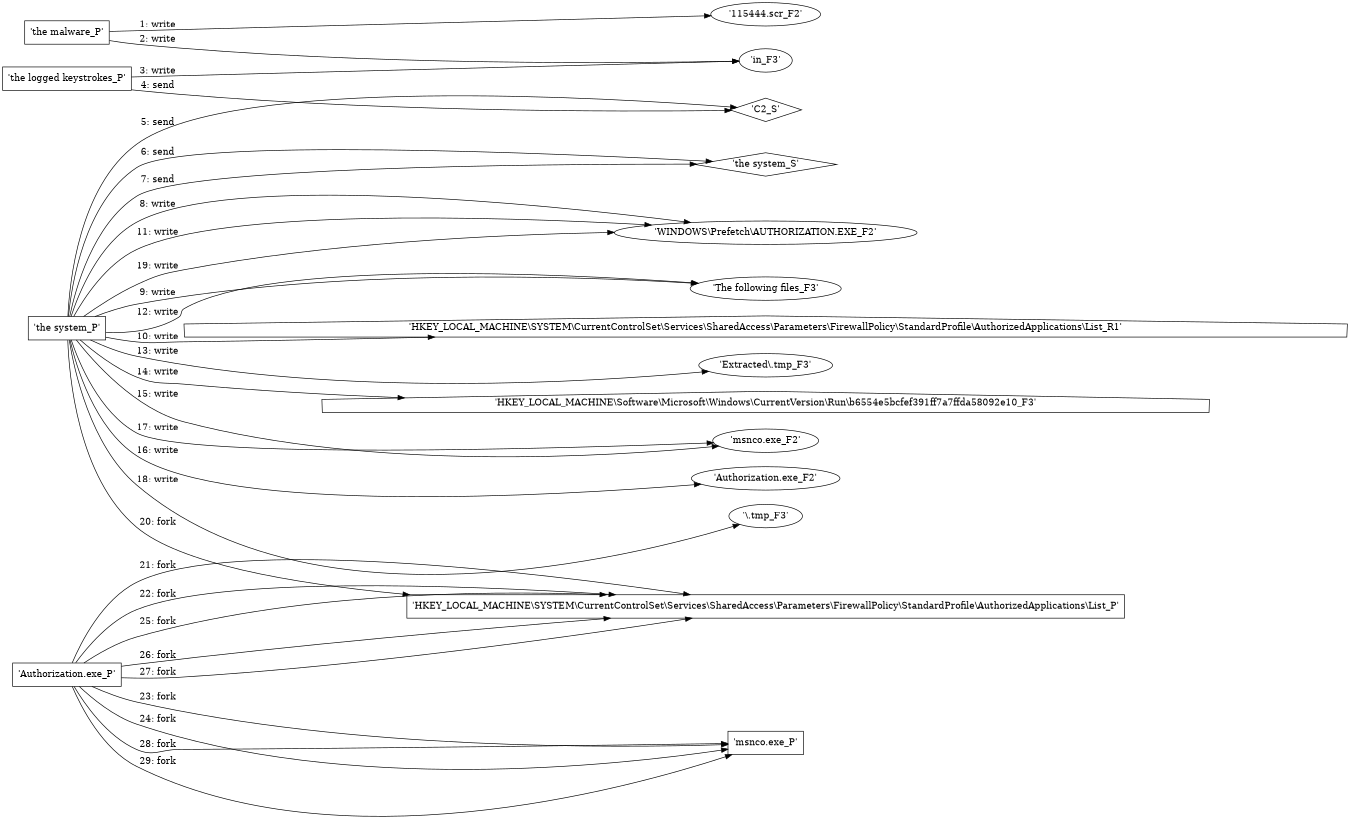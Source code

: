 digraph ".\ASG_Auto\njRAT.dot" {
rankdir="LR"
size="9"
fixedsize="false"
splines="true"
nodesep=0.3
ranksep=0
fontsize=10
overlap="scalexy"
engine= "neato"
	"'115444.scr_F2'" [node_type=file shape=ellipse]
	"'the malware_P'" [node_type=Process shape=box]
	"'the malware_P'" -> "'115444.scr_F2'" [label="1: write"]
	"'in_F3'" [node_type=file shape=ellipse]
	"'the malware_P'" [node_type=Process shape=box]
	"'the malware_P'" -> "'in_F3'" [label="2: write"]
	"'in_F3'" [node_type=file shape=ellipse]
	"'the logged keystrokes_P'" [node_type=Process shape=box]
	"'the logged keystrokes_P'" -> "'in_F3'" [label="3: write"]
	"'C2_S'" [node_type=Socket shape=diamond]
	"'the logged keystrokes_P'" [node_type=Process shape=box]
	"'the logged keystrokes_P'" -> "'C2_S'" [label="4: send"]
	"'C2_S'" [node_type=Socket shape=diamond]
	"'the system_P'" [node_type=Process shape=box]
	"'the system_P'" -> "'C2_S'" [label="5: send"]
	"'the system_S'" [node_type=Socket shape=diamond]
	"'the system_P'" [node_type=Process shape=box]
	"'the system_P'" -> "'the system_S'" [label="6: send"]
	"'the system_S'" [node_type=Socket shape=diamond]
	"'the system_P'" [node_type=Process shape=box]
	"'the system_P'" -> "'the system_S'" [label="7: send"]
	"'WINDOWS\\Prefetch\\AUTHORIZATION.EXE_F2'" [node_type=file shape=ellipse]
	"'the system_P'" [node_type=Process shape=box]
	"'the system_P'" -> "'WINDOWS\\Prefetch\\AUTHORIZATION.EXE_F2'" [label="8: write"]
	"'The following files_F3'" [node_type=file shape=ellipse]
	"'the system_P'" [node_type=Process shape=box]
	"'the system_P'" -> "'The following files_F3'" [label="9: write"]
	"'HKEY_LOCAL_MACHINE\\SYSTEM\\CurrentControlSet\\Services\\SharedAccess\\Parameters\\FirewallPolicy\\StandardProfile\\AuthorizedApplications\\List_R1'" [node_type=registry shape=house]
	"'the system_P'" [node_type=Process shape=box]
	"'the system_P'" -> "'HKEY_LOCAL_MACHINE\\SYSTEM\\CurrentControlSet\\Services\\SharedAccess\\Parameters\\FirewallPolicy\\StandardProfile\\AuthorizedApplications\\List_R1'" [label="10: write"]
	"'WINDOWS\\Prefetch\\AUTHORIZATION.EXE_F2'" [node_type=file shape=ellipse]
	"'the system_P'" [node_type=Process shape=box]
	"'the system_P'" -> "'WINDOWS\\Prefetch\\AUTHORIZATION.EXE_F2'" [label="11: write"]
	"'The following files_F3'" [node_type=file shape=ellipse]
	"'the system_P'" [node_type=Process shape=box]
	"'the system_P'" -> "'The following files_F3'" [label="12: write"]
	"'Extracted\\.tmp_F3'" [node_type=file shape=ellipse]
	"'the system_P'" [node_type=Process shape=box]
	"'the system_P'" -> "'Extracted\\.tmp_F3'" [label="13: write"]
	"'HKEY_LOCAL_MACHINE\\Software\\Microsoft\\Windows\\CurrentVersion\\Run\\b6554e5bcfef391ff7a7ffda58092e10_F3'" [node_type=registry shape=house]
	"'the system_P'" [node_type=Process shape=box]
	"'the system_P'" -> "'HKEY_LOCAL_MACHINE\\Software\\Microsoft\\Windows\\CurrentVersion\\Run\\b6554e5bcfef391ff7a7ffda58092e10_F3'" [label="14: write"]
	"'msnco.exe_F2'" [node_type=file shape=ellipse]
	"'the system_P'" [node_type=Process shape=box]
	"'the system_P'" -> "'msnco.exe_F2'" [label="15: write"]
	"'Authorization.exe_F2'" [node_type=file shape=ellipse]
	"'the system_P'" [node_type=Process shape=box]
	"'the system_P'" -> "'Authorization.exe_F2'" [label="16: write"]
	"'msnco.exe_F2'" [node_type=file shape=ellipse]
	"'the system_P'" [node_type=Process shape=box]
	"'the system_P'" -> "'msnco.exe_F2'" [label="17: write"]
	"'\\.tmp_F3'" [node_type=file shape=ellipse]
	"'the system_P'" [node_type=Process shape=box]
	"'the system_P'" -> "'\\.tmp_F3'" [label="18: write"]
	"'WINDOWS\\Prefetch\\AUTHORIZATION.EXE_F2'" [node_type=file shape=ellipse]
	"'the system_P'" [node_type=Process shape=box]
	"'the system_P'" -> "'WINDOWS\\Prefetch\\AUTHORIZATION.EXE_F2'" [label="19: write"]
	"'the system_P'" [node_type=Process shape=box]
	"'HKEY_LOCAL_MACHINE\\SYSTEM\\CurrentControlSet\\Services\\SharedAccess\\Parameters\\FirewallPolicy\\StandardProfile\\AuthorizedApplications\\List_P'" [node_type=Process shape=box]
	"'the system_P'" -> "'HKEY_LOCAL_MACHINE\\SYSTEM\\CurrentControlSet\\Services\\SharedAccess\\Parameters\\FirewallPolicy\\StandardProfile\\AuthorizedApplications\\List_P'" [label="20: fork"]
	"'Authorization.exe_P'" [node_type=Process shape=box]
	"'HKEY_LOCAL_MACHINE\\SYSTEM\\CurrentControlSet\\Services\\SharedAccess\\Parameters\\FirewallPolicy\\StandardProfile\\AuthorizedApplications\\List_P'" [node_type=Process shape=box]
	"'Authorization.exe_P'" -> "'HKEY_LOCAL_MACHINE\\SYSTEM\\CurrentControlSet\\Services\\SharedAccess\\Parameters\\FirewallPolicy\\StandardProfile\\AuthorizedApplications\\List_P'" [label="21: fork"]
	"'Authorization.exe_P'" [node_type=Process shape=box]
	"'HKEY_LOCAL_MACHINE\\SYSTEM\\CurrentControlSet\\Services\\SharedAccess\\Parameters\\FirewallPolicy\\StandardProfile\\AuthorizedApplications\\List_P'" [node_type=Process shape=box]
	"'Authorization.exe_P'" -> "'HKEY_LOCAL_MACHINE\\SYSTEM\\CurrentControlSet\\Services\\SharedAccess\\Parameters\\FirewallPolicy\\StandardProfile\\AuthorizedApplications\\List_P'" [label="22: fork"]
	"'Authorization.exe_P'" [node_type=Process shape=box]
	"'msnco.exe_P'" [node_type=Process shape=box]
	"'Authorization.exe_P'" -> "'msnco.exe_P'" [label="23: fork"]
	"'Authorization.exe_P'" [node_type=Process shape=box]
	"'msnco.exe_P'" [node_type=Process shape=box]
	"'Authorization.exe_P'" -> "'msnco.exe_P'" [label="24: fork"]
	"'Authorization.exe_P'" [node_type=Process shape=box]
	"'HKEY_LOCAL_MACHINE\\SYSTEM\\CurrentControlSet\\Services\\SharedAccess\\Parameters\\FirewallPolicy\\StandardProfile\\AuthorizedApplications\\List_P'" [node_type=Process shape=box]
	"'Authorization.exe_P'" -> "'HKEY_LOCAL_MACHINE\\SYSTEM\\CurrentControlSet\\Services\\SharedAccess\\Parameters\\FirewallPolicy\\StandardProfile\\AuthorizedApplications\\List_P'" [label="25: fork"]
	"'Authorization.exe_P'" [node_type=Process shape=box]
	"'HKEY_LOCAL_MACHINE\\SYSTEM\\CurrentControlSet\\Services\\SharedAccess\\Parameters\\FirewallPolicy\\StandardProfile\\AuthorizedApplications\\List_P'" [node_type=Process shape=box]
	"'Authorization.exe_P'" -> "'HKEY_LOCAL_MACHINE\\SYSTEM\\CurrentControlSet\\Services\\SharedAccess\\Parameters\\FirewallPolicy\\StandardProfile\\AuthorizedApplications\\List_P'" [label="26: fork"]
	"'Authorization.exe_P'" [node_type=Process shape=box]
	"'HKEY_LOCAL_MACHINE\\SYSTEM\\CurrentControlSet\\Services\\SharedAccess\\Parameters\\FirewallPolicy\\StandardProfile\\AuthorizedApplications\\List_P'" [node_type=Process shape=box]
	"'Authorization.exe_P'" -> "'HKEY_LOCAL_MACHINE\\SYSTEM\\CurrentControlSet\\Services\\SharedAccess\\Parameters\\FirewallPolicy\\StandardProfile\\AuthorizedApplications\\List_P'" [label="27: fork"]
	"'Authorization.exe_P'" [node_type=Process shape=box]
	"'msnco.exe_P'" [node_type=Process shape=box]
	"'Authorization.exe_P'" -> "'msnco.exe_P'" [label="28: fork"]
	"'Authorization.exe_P'" [node_type=Process shape=box]
	"'msnco.exe_P'" [node_type=Process shape=box]
	"'Authorization.exe_P'" -> "'msnco.exe_P'" [label="29: fork"]
}
